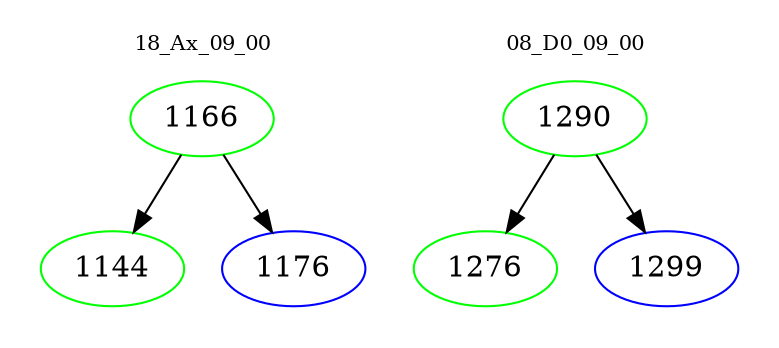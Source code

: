 digraph{
subgraph cluster_0 {
color = white
label = "18_Ax_09_00";
fontsize=10;
T0_1166 [label="1166", color="green"]
T0_1166 -> T0_1144 [color="black"]
T0_1144 [label="1144", color="green"]
T0_1166 -> T0_1176 [color="black"]
T0_1176 [label="1176", color="blue"]
}
subgraph cluster_1 {
color = white
label = "08_D0_09_00";
fontsize=10;
T1_1290 [label="1290", color="green"]
T1_1290 -> T1_1276 [color="black"]
T1_1276 [label="1276", color="green"]
T1_1290 -> T1_1299 [color="black"]
T1_1299 [label="1299", color="blue"]
}
}
